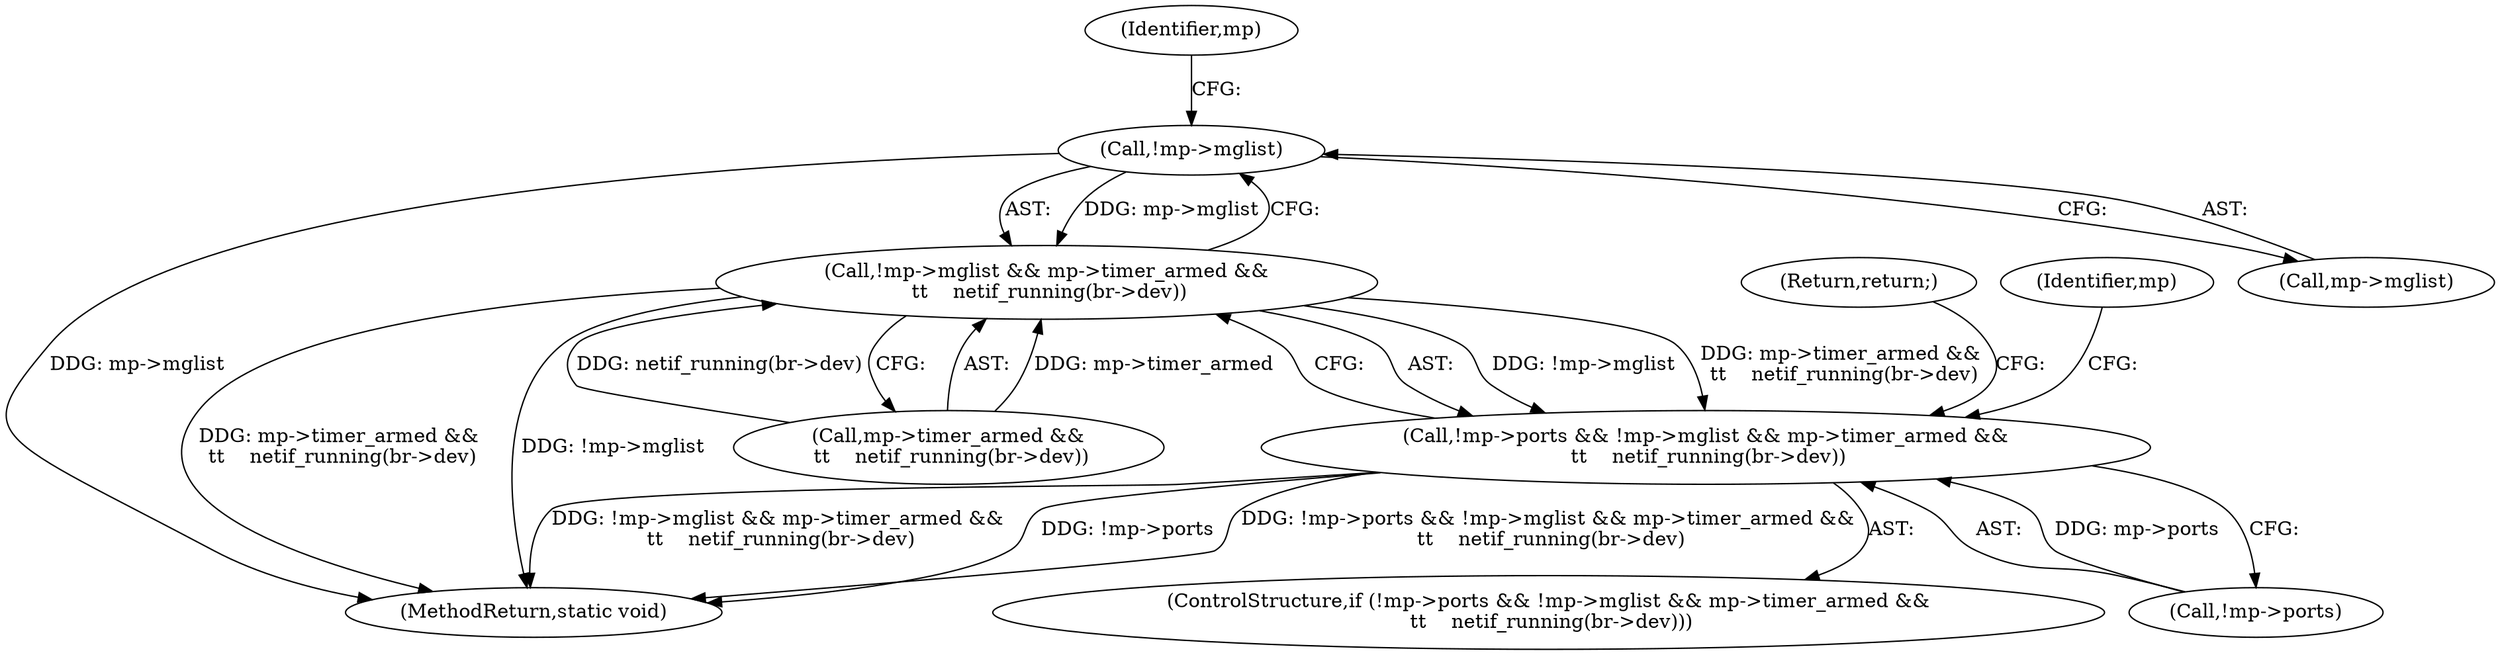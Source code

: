 digraph "0_linux_c7e8e8a8f7a70b343ca1e0f90a31e35ab2d16de1_0@pointer" {
"1000184" [label="(Call,!mp->mglist)"];
"1000183" [label="(Call,!mp->mglist && mp->timer_armed &&\n \t\t    netif_running(br->dev))"];
"1000178" [label="(Call,!mp->ports && !mp->mglist && mp->timer_armed &&\n \t\t    netif_running(br->dev))"];
"1000183" [label="(Call,!mp->mglist && mp->timer_armed &&\n \t\t    netif_running(br->dev))"];
"1000179" [label="(Call,!mp->ports)"];
"1000178" [label="(Call,!mp->ports && !mp->mglist && mp->timer_armed &&\n \t\t    netif_running(br->dev))"];
"1000205" [label="(MethodReturn,static void)"];
"1000188" [label="(Call,mp->timer_armed &&\n \t\t    netif_running(br->dev))"];
"1000184" [label="(Call,!mp->mglist)"];
"1000190" [label="(Identifier,mp)"];
"1000185" [label="(Call,mp->mglist)"];
"1000199" [label="(Identifier,mp)"];
"1000202" [label="(Return,return;)"];
"1000177" [label="(ControlStructure,if (!mp->ports && !mp->mglist && mp->timer_armed &&\n \t\t    netif_running(br->dev)))"];
"1000184" -> "1000183"  [label="AST: "];
"1000184" -> "1000185"  [label="CFG: "];
"1000185" -> "1000184"  [label="AST: "];
"1000190" -> "1000184"  [label="CFG: "];
"1000183" -> "1000184"  [label="CFG: "];
"1000184" -> "1000205"  [label="DDG: mp->mglist"];
"1000184" -> "1000183"  [label="DDG: mp->mglist"];
"1000183" -> "1000178"  [label="AST: "];
"1000183" -> "1000188"  [label="CFG: "];
"1000188" -> "1000183"  [label="AST: "];
"1000178" -> "1000183"  [label="CFG: "];
"1000183" -> "1000205"  [label="DDG: mp->timer_armed &&\n \t\t    netif_running(br->dev)"];
"1000183" -> "1000205"  [label="DDG: !mp->mglist"];
"1000183" -> "1000178"  [label="DDG: !mp->mglist"];
"1000183" -> "1000178"  [label="DDG: mp->timer_armed &&\n \t\t    netif_running(br->dev)"];
"1000188" -> "1000183"  [label="DDG: mp->timer_armed"];
"1000188" -> "1000183"  [label="DDG: netif_running(br->dev)"];
"1000178" -> "1000177"  [label="AST: "];
"1000178" -> "1000179"  [label="CFG: "];
"1000179" -> "1000178"  [label="AST: "];
"1000199" -> "1000178"  [label="CFG: "];
"1000202" -> "1000178"  [label="CFG: "];
"1000178" -> "1000205"  [label="DDG: !mp->ports"];
"1000178" -> "1000205"  [label="DDG: !mp->ports && !mp->mglist && mp->timer_armed &&\n \t\t    netif_running(br->dev)"];
"1000178" -> "1000205"  [label="DDG: !mp->mglist && mp->timer_armed &&\n \t\t    netif_running(br->dev)"];
"1000179" -> "1000178"  [label="DDG: mp->ports"];
}
